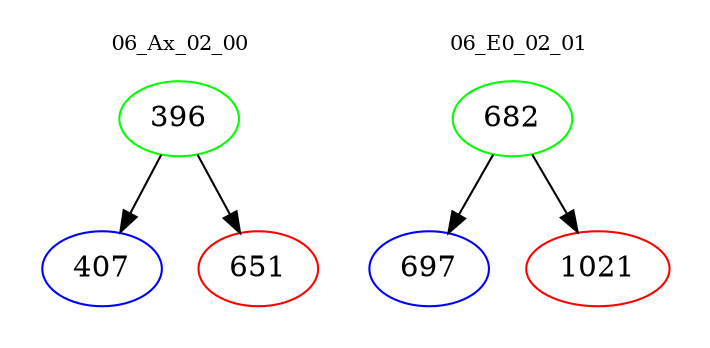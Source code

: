 digraph{
subgraph cluster_0 {
color = white
label = "06_Ax_02_00";
fontsize=10;
T0_396 [label="396", color="green"]
T0_396 -> T0_407 [color="black"]
T0_407 [label="407", color="blue"]
T0_396 -> T0_651 [color="black"]
T0_651 [label="651", color="red"]
}
subgraph cluster_1 {
color = white
label = "06_E0_02_01";
fontsize=10;
T1_682 [label="682", color="green"]
T1_682 -> T1_697 [color="black"]
T1_697 [label="697", color="blue"]
T1_682 -> T1_1021 [color="black"]
T1_1021 [label="1021", color="red"]
}
}
